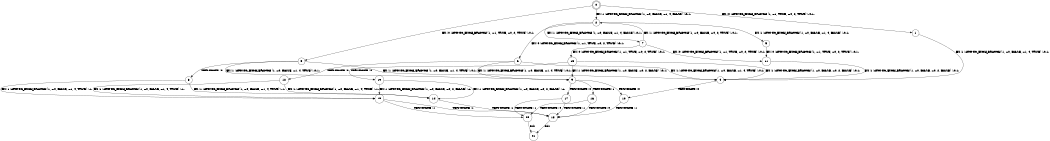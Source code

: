 digraph BCG {
size = "7, 10.5";
center = TRUE;
node [shape = circle];
0 [peripheries = 2];
0 -> 1 [label = "EX !0 !ATOMIC_EXCH_BRANCH (1, +1, TRUE, +0, 2, TRUE) !:0:1:"];
0 -> 2 [label = "EX !1 !ATOMIC_EXCH_BRANCH (1, +0, FALSE, +1, 4, FALSE) !:0:1:"];
0 -> 3 [label = "EX !0 !ATOMIC_EXCH_BRANCH (1, +1, TRUE, +0, 2, TRUE) !:0:1:"];
1 -> 4 [label = "EX !1 !ATOMIC_EXCH_BRANCH (1, +0, FALSE, +1, 4, TRUE) !:0:1:"];
2 -> 5 [label = "EX !1 !ATOMIC_EXCH_BRANCH (1, +0, FALSE, +1, 4, FALSE) !:0:1:"];
2 -> 6 [label = "EX !0 !ATOMIC_EXCH_BRANCH (1, +1, TRUE, +0, 2, TRUE) !:0:1:"];
2 -> 7 [label = "EX !1 !ATOMIC_EXCH_BRANCH (1, +0, FALSE, +1, 4, FALSE) !:0:1:"];
3 -> 4 [label = "EX !1 !ATOMIC_EXCH_BRANCH (1, +0, FALSE, +1, 4, TRUE) !:0:1:"];
3 -> 8 [label = "TERMINATE !0"];
3 -> 9 [label = "EX !1 !ATOMIC_EXCH_BRANCH (1, +0, FALSE, +1, 4, TRUE) !:0:1:"];
4 -> 10 [label = "TERMINATE !0"];
5 -> 11 [label = "EX !0 !ATOMIC_EXCH_BRANCH (1, +1, TRUE, +0, 2, TRUE) !:0:1:"];
6 -> 4 [label = "EX !1 !ATOMIC_EXCH_BRANCH (1, +0, FALSE, +1, 4, TRUE) !:0:1:"];
6 -> 12 [label = "TERMINATE !0"];
6 -> 9 [label = "EX !1 !ATOMIC_EXCH_BRANCH (1, +0, FALSE, +1, 4, TRUE) !:0:1:"];
7 -> 11 [label = "EX !0 !ATOMIC_EXCH_BRANCH (1, +1, TRUE, +0, 2, TRUE) !:0:1:"];
7 -> 13 [label = "EX !0 !ATOMIC_EXCH_BRANCH (1, +1, TRUE, +0, 2, TRUE) !:0:1:"];
7 -> 2 [label = "EX !1 !ATOMIC_EXCH_BRANCH (1, +0, FALSE, +0, 2, TRUE) !:0:1:"];
8 -> 14 [label = "EX !1 !ATOMIC_EXCH_BRANCH (1, +0, FALSE, +1, 4, TRUE) !:1:"];
8 -> 15 [label = "EX !1 !ATOMIC_EXCH_BRANCH (1, +0, FALSE, +1, 4, TRUE) !:1:"];
9 -> 10 [label = "TERMINATE !0"];
9 -> 16 [label = "TERMINATE !1"];
9 -> 17 [label = "TERMINATE !0"];
10 -> 18 [label = "TERMINATE !1"];
11 -> 4 [label = "EX !1 !ATOMIC_EXCH_BRANCH (1, +0, FALSE, +0, 2, FALSE) !:0:1:"];
12 -> 14 [label = "EX !1 !ATOMIC_EXCH_BRANCH (1, +0, FALSE, +1, 4, TRUE) !:1:"];
12 -> 15 [label = "EX !1 !ATOMIC_EXCH_BRANCH (1, +0, FALSE, +1, 4, TRUE) !:1:"];
13 -> 4 [label = "EX !1 !ATOMIC_EXCH_BRANCH (1, +0, FALSE, +0, 2, FALSE) !:0:1:"];
13 -> 19 [label = "TERMINATE !0"];
13 -> 9 [label = "EX !1 !ATOMIC_EXCH_BRANCH (1, +0, FALSE, +0, 2, FALSE) !:0:1:"];
14 -> 18 [label = "TERMINATE !1"];
15 -> 18 [label = "TERMINATE !1"];
15 -> 20 [label = "TERMINATE !1"];
16 -> 18 [label = "TERMINATE !0"];
16 -> 20 [label = "TERMINATE !0"];
17 -> 18 [label = "TERMINATE !1"];
17 -> 20 [label = "TERMINATE !1"];
18 -> 21 [label = "exit"];
19 -> 14 [label = "EX !1 !ATOMIC_EXCH_BRANCH (1, +0, FALSE, +0, 2, FALSE) !:1:"];
19 -> 15 [label = "EX !1 !ATOMIC_EXCH_BRANCH (1, +0, FALSE, +0, 2, FALSE) !:1:"];
20 -> 21 [label = "exit"];
}
